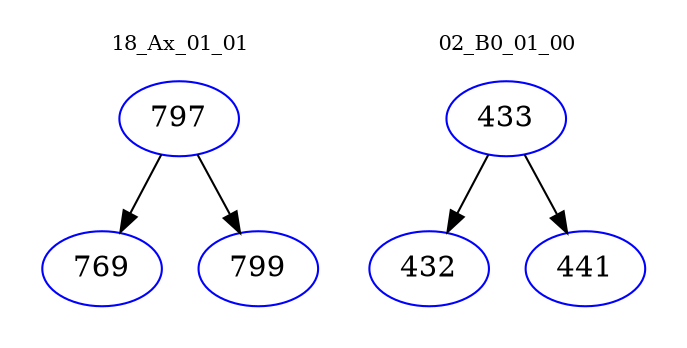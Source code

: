 digraph{
subgraph cluster_0 {
color = white
label = "18_Ax_01_01";
fontsize=10;
T0_797 [label="797", color="blue"]
T0_797 -> T0_769 [color="black"]
T0_769 [label="769", color="blue"]
T0_797 -> T0_799 [color="black"]
T0_799 [label="799", color="blue"]
}
subgraph cluster_1 {
color = white
label = "02_B0_01_00";
fontsize=10;
T1_433 [label="433", color="blue"]
T1_433 -> T1_432 [color="black"]
T1_432 [label="432", color="blue"]
T1_433 -> T1_441 [color="black"]
T1_441 [label="441", color="blue"]
}
}
